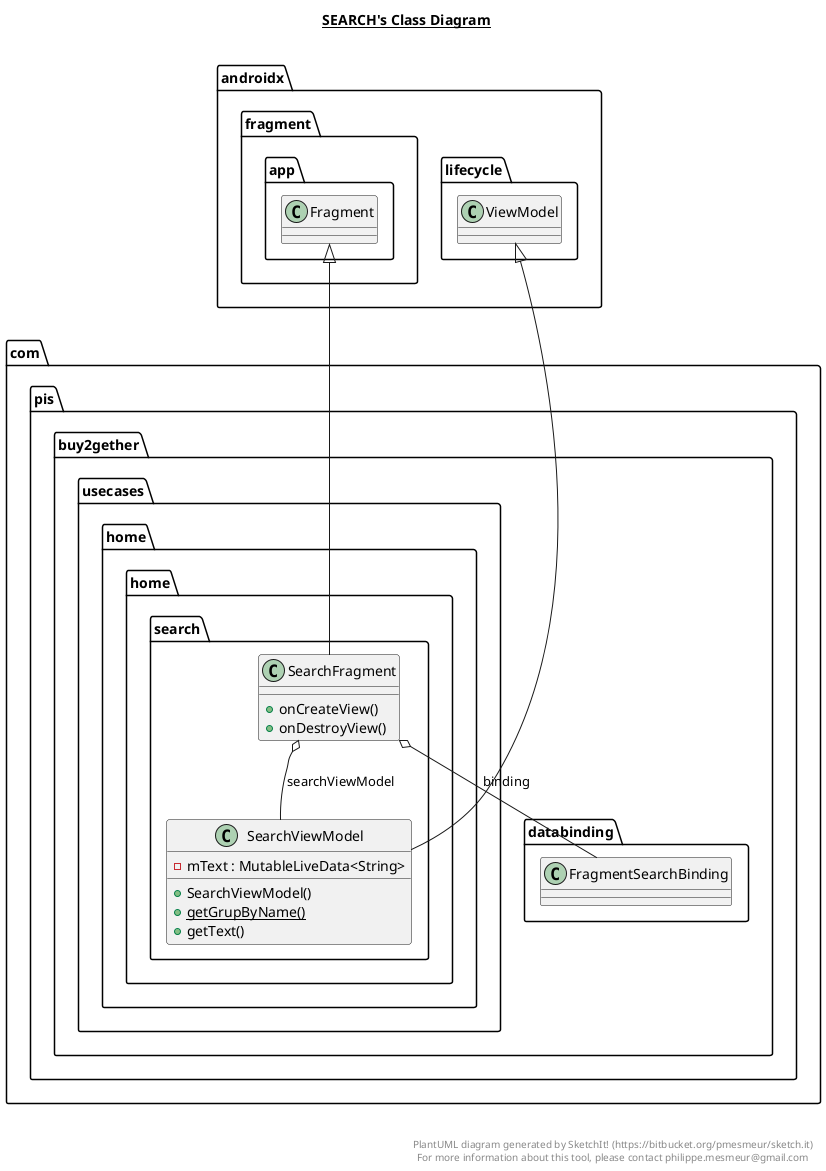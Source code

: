@startuml

title __SEARCH's Class Diagram__\n

  namespace com.pis.buy2gether {
    namespace usecases.home {
      namespace home {
        namespace search {
          class com.pis.buy2gether.usecases.home.home.search.SearchFragment {
              + onCreateView()
              + onDestroyView()
          }
        }
      }
    }
  }
  

  namespace com.pis.buy2gether {
    namespace usecases.home {
      namespace home {
        namespace search {
          class com.pis.buy2gether.usecases.home.home.search.SearchViewModel {
              - mText : MutableLiveData<String>
              + SearchViewModel()
              {static} + getGrupByName()
              + getText()
          }
        }
      }
    }
  }
  

  com.pis.buy2gether.usecases.home.home.search.SearchFragment -up-|> androidx.fragment.app.Fragment
  com.pis.buy2gether.usecases.home.home.search.SearchFragment o-- com.pis.buy2gether.databinding.FragmentSearchBinding : binding
  com.pis.buy2gether.usecases.home.home.search.SearchFragment o-- com.pis.buy2gether.usecases.home.home.search.SearchViewModel : searchViewModel
  com.pis.buy2gether.usecases.home.home.search.SearchViewModel -up-|> androidx.lifecycle.ViewModel


right footer


PlantUML diagram generated by SketchIt! (https://bitbucket.org/pmesmeur/sketch.it)
For more information about this tool, please contact philippe.mesmeur@gmail.com
endfooter

@enduml
